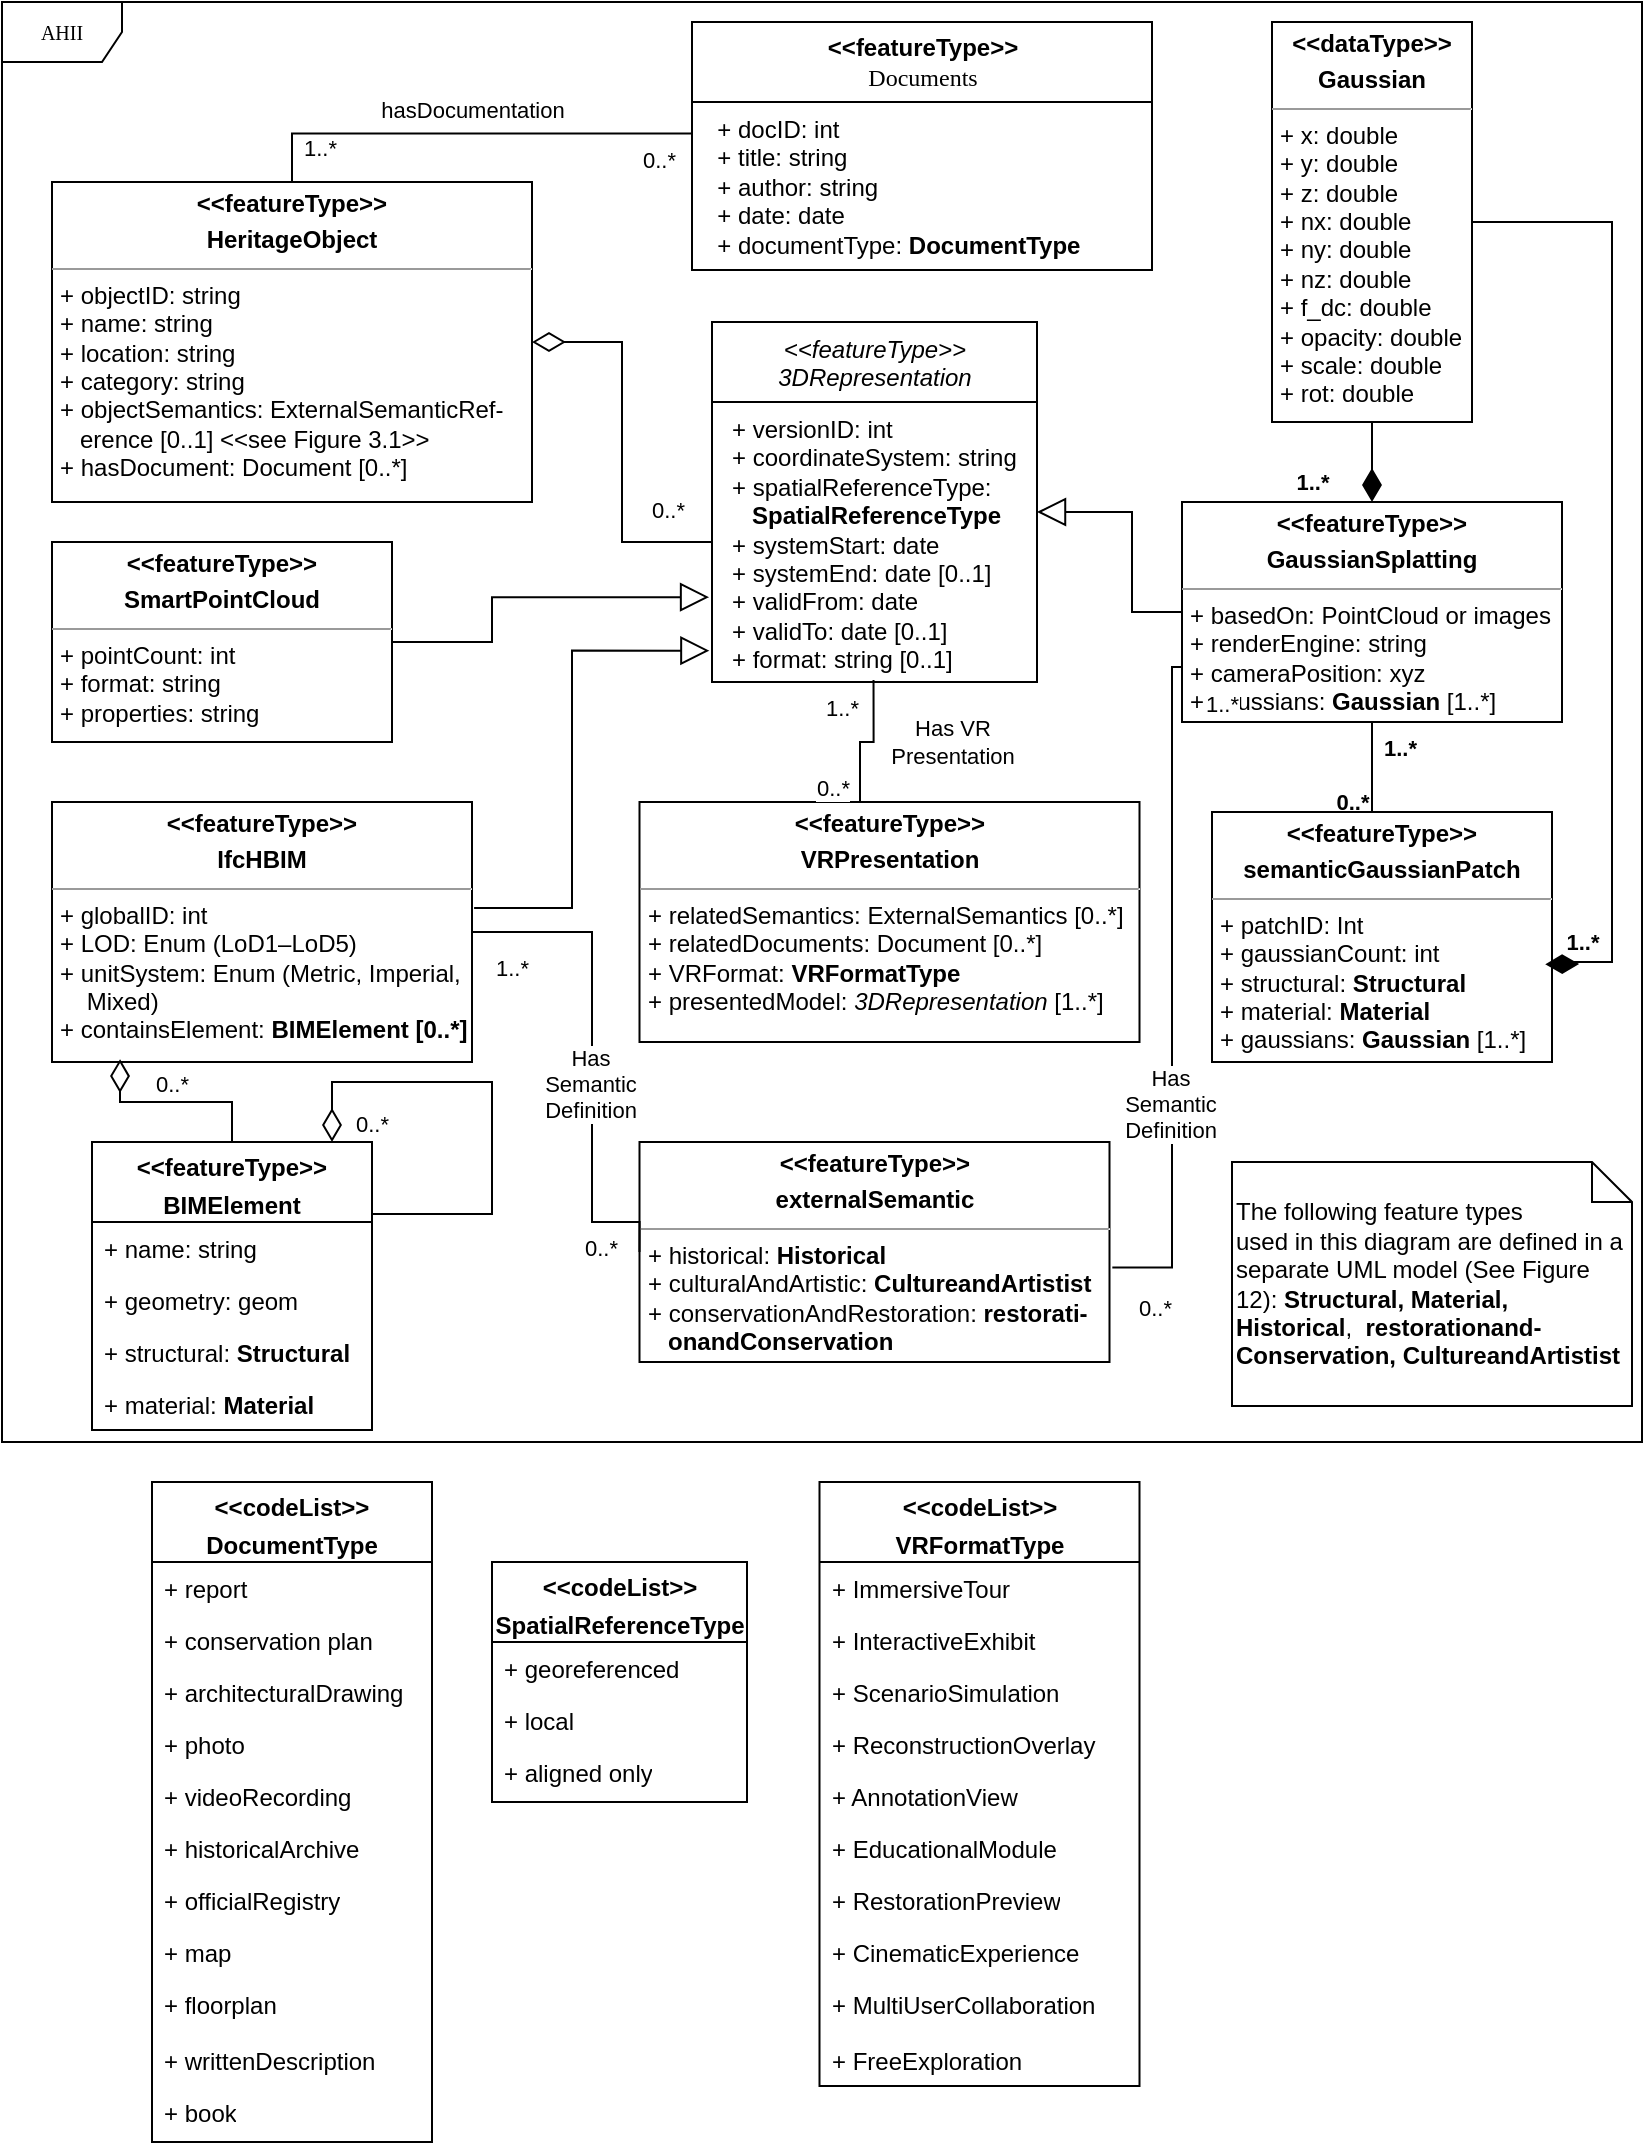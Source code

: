 <mxfile version="27.1.6">
  <diagram name="Page-1" id="c4acf3e9-155e-7222-9cf6-157b1a14988f">
    <mxGraphModel dx="1678" dy="924" grid="1" gridSize="10" guides="1" tooltips="1" connect="1" arrows="1" fold="1" page="1" pageScale="1" pageWidth="850" pageHeight="1100" background="none" math="0" shadow="0">
      <root>
        <mxCell id="0" />
        <mxCell id="1" parent="0" />
        <mxCell id="KafwTzb6kWOq-lskQZm9-26" value="&lt;b&gt;0..*&lt;/b&gt;" style="endArrow=none;html=1;endSize=12;startArrow=none;startSize=14;startFill=0;edgeStyle=orthogonalEdgeStyle;rounded=0;exitX=0.5;exitY=1;exitDx=0;exitDy=0;entryX=0.5;entryY=0;entryDx=0;entryDy=0;" edge="1" parent="1" source="8iUgthhELrvNvATAvzKY-4" target="KafwTzb6kWOq-lskQZm9-24">
          <mxGeometry x="0.601" y="-10" relative="1" as="geometry">
            <mxPoint x="620" y="400" as="sourcePoint" />
            <mxPoint x="652" y="455" as="targetPoint" />
            <mxPoint as="offset" />
            <Array as="points">
              <mxPoint x="700" y="425" />
            </Array>
          </mxGeometry>
        </mxCell>
        <mxCell id="KafwTzb6kWOq-lskQZm9-27" value="&lt;b&gt;1..*&lt;/b&gt;" style="edgeLabel;resizable=0;html=1;align=left;verticalAlign=top;" connectable="0" vertex="1" parent="KafwTzb6kWOq-lskQZm9-26">
          <mxGeometry x="-1" relative="1" as="geometry">
            <mxPoint x="4" as="offset" />
          </mxGeometry>
        </mxCell>
        <mxCell id="17acba5748e5396b-1" value="AHII" style="shape=umlFrame;whiteSpace=wrap;html=1;rounded=0;shadow=0;comic=0;labelBackgroundColor=none;strokeWidth=1;fontFamily=Verdana;fontSize=10;align=center;" parent="1" vertex="1">
          <mxGeometry x="15" y="20" width="820" height="720" as="geometry" />
        </mxCell>
        <mxCell id="17acba5748e5396b-44" value="&lt;div&gt;&lt;font style=&quot;font-size: 12px;&quot;&gt;&lt;b style=&quot;font-family: Helvetica;&quot;&gt;&amp;lt;&amp;lt;featureType&amp;gt;&amp;gt;&lt;/b&gt;&lt;/font&gt;&lt;/div&gt;&lt;font style=&quot;font-size: 12px;&quot;&gt;Documents&lt;/font&gt;" style="swimlane;html=1;fontStyle=0;childLayout=stackLayout;horizontal=1;startSize=40;fillColor=none;horizontalStack=0;resizeParent=1;resizeLast=0;collapsible=1;marginBottom=0;swimlaneFillColor=#ffffff;rounded=0;shadow=0;comic=0;labelBackgroundColor=none;strokeWidth=1;fontFamily=Verdana;fontSize=10;align=center;" parent="1" vertex="1">
          <mxGeometry x="360" y="30" width="230" height="124" as="geometry" />
        </mxCell>
        <mxCell id="17acba5748e5396b-45" value="&lt;div&gt;&amp;nbsp; + docID: int&lt;/div&gt;&lt;div&gt;&amp;nbsp; + title: string&lt;/div&gt;&lt;div&gt;&amp;nbsp; + author: string&lt;/div&gt;&lt;div&gt;&amp;nbsp; + date: date&lt;/div&gt;&lt;div&gt;&amp;nbsp; + documentType: &lt;b&gt;DocumentType&lt;/b&gt;&amp;nbsp;&lt;/div&gt;" style="text;html=1;strokeColor=none;fillColor=none;align=left;verticalAlign=top;spacingLeft=4;spacingRight=4;whiteSpace=wrap;overflow=hidden;rotatable=0;points=[[0,0.5],[1,0.5]];portConstraint=eastwest;" parent="17acba5748e5396b-44" vertex="1">
          <mxGeometry y="40" width="230" height="84" as="geometry" />
        </mxCell>
        <mxCell id="TEzwwiUS5SfaXioJ1mf_-1" value="&lt;div&gt;&lt;i style=&quot;&quot;&gt;&lt;span style=&quot;font-weight: 400;&quot;&gt;&amp;lt;&amp;lt;featureType&amp;gt;&amp;gt;&lt;/span&gt;&lt;/i&gt;&lt;/div&gt;&lt;span style=&quot;font-weight: normal;&quot;&gt;&lt;i&gt;3DRepresentation&lt;/i&gt;&lt;/span&gt;" style="swimlane;fontStyle=1;align=center;verticalAlign=top;childLayout=stackLayout;horizontal=1;startSize=40;horizontalStack=0;resizeParent=1;resizeParentMax=0;resizeLast=0;collapsible=1;marginBottom=0;whiteSpace=wrap;html=1;" parent="1" vertex="1">
          <mxGeometry x="370" y="180" width="162.5" height="180" as="geometry" />
        </mxCell>
        <mxCell id="TEzwwiUS5SfaXioJ1mf_-2" value="&lt;p style=&quot;text-wrap-mode: nowrap; margin: 0px 0px 0px 4px;&quot;&gt;+ versionID: int&lt;/p&gt;&lt;p style=&quot;text-wrap-mode: nowrap; margin: 0px 0px 0px 4px;&quot;&gt;+ coordinateSystem: string&lt;/p&gt;&lt;p style=&quot;margin: 0px 0px 0px 4px;&quot;&gt;&lt;span style=&quot;text-wrap-mode: nowrap;&quot;&gt;+ spatialReferenceType:&amp;nbsp;&lt;/span&gt;&lt;/p&gt;&lt;p style=&quot;margin: 0px 0px 0px 4px;&quot;&gt;&lt;span style=&quot;text-wrap-mode: nowrap;&quot;&gt;&amp;nbsp; &amp;nbsp;&lt;b&gt;SpatialReferenceType&lt;/b&gt;&lt;/span&gt;&lt;/p&gt;&lt;p style=&quot;text-wrap-mode: nowrap; margin: 0px 0px 0px 4px;&quot;&gt;+ systemStart: date&lt;/p&gt;&lt;p style=&quot;text-wrap-mode: nowrap; margin: 0px 0px 0px 4px;&quot;&gt;+ systemEnd: date [0..1]&amp;nbsp;&amp;nbsp;&lt;/p&gt;&lt;p style=&quot;text-wrap-mode: nowrap; margin: 0px 0px 0px 4px;&quot;&gt;+ validFrom: date&lt;/p&gt;&lt;p style=&quot;text-wrap-mode: nowrap; margin: 0px 0px 0px 4px;&quot;&gt;+ validTo: date [0..1]&lt;/p&gt;&lt;p style=&quot;margin: 0px 0px 0px 4px;&quot;&gt;&lt;span style=&quot;text-wrap-mode: nowrap;&quot;&gt;+ format: string [0..1]&lt;/span&gt;&lt;/p&gt;" style="text;strokeColor=none;fillColor=none;align=left;verticalAlign=top;spacingLeft=4;spacingRight=4;overflow=hidden;rotatable=0;points=[[0,0.5],[1,0.5]];portConstraint=eastwest;whiteSpace=wrap;html=1;" parent="TEzwwiUS5SfaXioJ1mf_-1" vertex="1">
          <mxGeometry y="40" width="162.5" height="140" as="geometry" />
        </mxCell>
        <mxCell id="TEzwwiUS5SfaXioJ1mf_-9" value="&lt;p style=&quot;margin:0px;margin-top:4px;text-align:center;&quot;&gt;&lt;b&gt;&amp;lt;&amp;lt;featureType&amp;gt;&amp;gt;&lt;/b&gt;&lt;b&gt;&lt;/b&gt;&lt;/p&gt;&lt;p style=&quot;margin:0px;margin-top:4px;text-align:center;&quot;&gt;&lt;b&gt;SmartPointCloud&lt;/b&gt;&lt;/p&gt;&lt;hr size=&quot;1&quot;&gt;&lt;p style=&quot;margin:0px;margin-left:4px;&quot;&gt;+ pointCount: int&lt;/p&gt;&lt;p style=&quot;margin:0px;margin-left:4px;&quot;&gt;+ format: string&lt;/p&gt;&lt;p style=&quot;margin:0px;margin-left:4px;&quot;&gt;+ properties: string&lt;/p&gt;&lt;p style=&quot;margin:0px;margin-left:4px;&quot;&gt;&lt;br&gt;&lt;/p&gt;" style="verticalAlign=top;align=left;overflow=fill;fontSize=12;fontFamily=Helvetica;html=1;rounded=0;shadow=0;comic=0;labelBackgroundColor=none;strokeWidth=1" parent="1" vertex="1">
          <mxGeometry x="40" y="290" width="170" height="100" as="geometry" />
        </mxCell>
        <mxCell id="nKKZoiiLEV9BoTgGwU7D-2" value="0..*" style="endArrow=none;html=1;endSize=12;startArrow=diamondThin;startSize=14;startFill=0;edgeStyle=orthogonalEdgeStyle;align=left;verticalAlign=bottom;rounded=0;entryX=0;entryY=0.5;entryDx=0;entryDy=0;exitX=1;exitY=0.5;exitDx=0;exitDy=0;" parent="1" source="8iUgthhELrvNvATAvzKY-1" target="TEzwwiUS5SfaXioJ1mf_-2" edge="1">
          <mxGeometry x="0.658" y="7" relative="1" as="geometry">
            <mxPoint x="317.5" y="196" as="sourcePoint" />
            <mxPoint x="540" y="330" as="targetPoint" />
            <mxPoint as="offset" />
          </mxGeometry>
        </mxCell>
        <mxCell id="8iUgthhELrvNvATAvzKY-1" value="&lt;p style=&quot;margin:0px;margin-top:4px;text-align:center;&quot;&gt;&lt;b&gt;&amp;lt;&amp;lt;featureType&amp;gt;&amp;gt;&lt;/b&gt;&lt;b&gt;&lt;/b&gt;&lt;/p&gt;&lt;p style=&quot;margin:0px;margin-top:4px;text-align:center;&quot;&gt;&lt;b&gt;HeritageObject&lt;/b&gt;&lt;/p&gt;&lt;hr size=&quot;1&quot;&gt;&lt;p style=&quot;margin:0px;margin-left:4px;&quot;&gt;+ objectID: string&lt;br&gt;+ name: string&lt;/p&gt;&lt;p style=&quot;margin:0px;margin-left:4px;&quot;&gt;+ location: string&lt;/p&gt;&lt;p style=&quot;margin:0px;margin-left:4px;&quot;&gt;+ category: string&lt;/p&gt;&lt;p style=&quot;margin: 0px 0px 0px 4px;&quot;&gt;+ objectSemantics: ExternalSemanticRef-&lt;/p&gt;&lt;p style=&quot;margin: 0px 0px 0px 4px;&quot;&gt;&amp;nbsp; &amp;nbsp;erence [0..1] &amp;lt;&amp;lt;see Figure 3.1&amp;gt;&amp;gt;&lt;/p&gt;&lt;p style=&quot;margin:0px;margin-left:4px;&quot;&gt;+ hasDocument: Document [0..*]&lt;/p&gt;" style="verticalAlign=top;align=left;overflow=fill;fontSize=12;fontFamily=Helvetica;html=1;rounded=0;shadow=0;comic=0;labelBackgroundColor=none;strokeWidth=1" parent="1" vertex="1">
          <mxGeometry x="40" y="110" width="240" height="160" as="geometry" />
        </mxCell>
        <mxCell id="8iUgthhELrvNvATAvzKY-2" value="" style="endArrow=block;endFill=0;endSize=12;html=1;rounded=0;exitX=1;exitY=0.5;exitDx=0;exitDy=0;edgeStyle=orthogonalEdgeStyle;entryX=-0.009;entryY=0.697;entryDx=0;entryDy=0;entryPerimeter=0;" parent="1" source="TEzwwiUS5SfaXioJ1mf_-9" target="TEzwwiUS5SfaXioJ1mf_-2" edge="1">
          <mxGeometry width="160" relative="1" as="geometry">
            <mxPoint x="565" y="535" as="sourcePoint" />
            <mxPoint x="628" y="535" as="targetPoint" />
            <Array as="points">
              <mxPoint x="260" y="340" />
              <mxPoint x="260" y="318" />
            </Array>
          </mxGeometry>
        </mxCell>
        <mxCell id="8iUgthhELrvNvATAvzKY-3" value="&lt;p style=&quot;margin:0px;margin-top:4px;text-align:center;&quot;&gt;&lt;b&gt;&amp;lt;&amp;lt;featureType&amp;gt;&amp;gt;&lt;/b&gt;&lt;/p&gt;&lt;p style=&quot;margin:0px;margin-top:4px;text-align:center;&quot;&gt;&lt;b style=&quot;background-color: transparent; color: light-dark(rgb(0, 0, 0), rgb(255, 255, 255));&quot;&gt;IfcHBIM&lt;/b&gt;&lt;/p&gt;&lt;hr size=&quot;1&quot;&gt;&lt;p style=&quot;margin:0px;margin-left:4px;&quot;&gt;&lt;span style=&quot;background-color: transparent; color: light-dark(rgb(0, 0, 0), rgb(255, 255, 255));&quot;&gt;+ globalID: int&lt;/span&gt;&lt;/p&gt;&lt;p style=&quot;margin:0px;margin-left:4px;&quot;&gt;&lt;span style=&quot;background-color: transparent; color: light-dark(rgb(0, 0, 0), rgb(255, 255, 255));&quot;&gt;+ LOD: Enum (LoD1–LoD5)&lt;/span&gt;&lt;/p&gt;&lt;p style=&quot;margin:0px;margin-left:4px;&quot;&gt;+ unitSystem: Enum (Metric, Imperial,&lt;/p&gt;&lt;p style=&quot;margin:0px;margin-left:4px;&quot;&gt;&amp;nbsp; &amp;nbsp; Mixed)&lt;/p&gt;&lt;p style=&quot;margin:0px;margin-left:4px;&quot;&gt;+ containsElement: &lt;b&gt;BIMElement [0..*]&lt;/b&gt;&lt;/p&gt;" style="verticalAlign=top;align=left;overflow=fill;fontSize=12;fontFamily=Helvetica;html=1;rounded=0;shadow=0;comic=0;labelBackgroundColor=none;strokeWidth=1" parent="1" vertex="1">
          <mxGeometry x="40" y="420" width="210" height="130" as="geometry" />
        </mxCell>
        <mxCell id="8iUgthhELrvNvATAvzKY-4" value="&lt;p style=&quot;margin:0px;margin-top:4px;text-align:center;&quot;&gt;&lt;b&gt;&amp;lt;&amp;lt;featureType&amp;gt;&amp;gt;&lt;/b&gt;&lt;b&gt;&lt;/b&gt;&lt;/p&gt;&lt;p style=&quot;margin:0px;margin-top:4px;text-align:center;&quot;&gt;&lt;b&gt;GaussianSplatting&lt;/b&gt;&lt;/p&gt;&lt;hr size=&quot;1&quot;&gt;&lt;p style=&quot;margin:0px;margin-left:4px;&quot;&gt;+ basedOn: PointCloud or images&lt;/p&gt;&lt;p style=&quot;margin:0px;margin-left:4px;&quot;&gt;+ renderEngine: string&lt;/p&gt;&lt;p style=&quot;margin:0px;margin-left:4px;&quot;&gt;+ cameraPosition: xyz&lt;/p&gt;&lt;p style=&quot;margin:0px;margin-left:4px;&quot;&gt;+ gaussians: &lt;b&gt;Gaussian&lt;/b&gt; [1..*]&amp;nbsp;&lt;/p&gt;&lt;p style=&quot;margin:0px;margin-left:4px;&quot;&gt;&lt;br&gt;&lt;/p&gt;" style="verticalAlign=top;align=left;overflow=fill;fontSize=12;fontFamily=Helvetica;html=1;rounded=0;shadow=0;comic=0;labelBackgroundColor=none;strokeWidth=1" parent="1" vertex="1">
          <mxGeometry x="605" y="270" width="190" height="110" as="geometry" />
        </mxCell>
        <mxCell id="8iUgthhELrvNvATAvzKY-5" value="&lt;p style=&quot;margin:0px;margin-top:4px;text-align:center;&quot;&gt;&lt;b&gt;&amp;lt;&amp;lt;featureType&amp;gt;&amp;gt;&lt;/b&gt;&lt;b&gt;&lt;/b&gt;&lt;/p&gt;&lt;p style=&quot;margin:0px;margin-top:4px;text-align:center;&quot;&gt;&lt;b&gt;externalSemantic&lt;/b&gt;&lt;/p&gt;&lt;hr size=&quot;1&quot;&gt;&lt;p style=&quot;margin:0px;margin-left:4px;&quot;&gt;+ historical: &lt;b&gt;H&lt;span style=&quot;background-color: transparent; color: light-dark(rgb(0, 0, 0), rgb(255, 255, 255));&quot;&gt;istorical&lt;/span&gt;&lt;/b&gt;&lt;/p&gt;&lt;p style=&quot;margin:0px;margin-left:4px;&quot;&gt;+ culturalAndArtistic:&amp;nbsp;&lt;b style=&quot;background-color: transparent; color: light-dark(rgb(0, 0, 0), rgb(255, 255, 255)); text-align: center;&quot;&gt;CultureandArtistist&lt;/b&gt;&lt;/p&gt;&lt;p style=&quot;margin:0px;margin-left:4px;&quot;&gt;+ conservationAndRestoration:&amp;nbsp;&lt;b style=&quot;background-color: transparent; color: light-dark(rgb(0, 0, 0), rgb(255, 255, 255)); text-align: center;&quot;&gt;restorati-&lt;/b&gt;&lt;/p&gt;&lt;p style=&quot;margin:0px;margin-left:4px;&quot;&gt;&lt;b style=&quot;background-color: transparent; color: light-dark(rgb(0, 0, 0), rgb(255, 255, 255)); text-align: center;&quot;&gt;&amp;nbsp; &amp;nbsp;onandConservation&lt;/b&gt;&lt;/p&gt;" style="verticalAlign=top;align=left;overflow=fill;fontSize=12;fontFamily=Helvetica;html=1;rounded=0;shadow=0;comic=0;labelBackgroundColor=none;strokeWidth=1" parent="1" vertex="1">
          <mxGeometry x="333.75" y="590" width="235" height="110" as="geometry" />
        </mxCell>
        <mxCell id="8iUgthhELrvNvATAvzKY-9" value="" style="endArrow=block;endFill=0;endSize=12;html=1;rounded=0;exitX=1.005;exitY=0.408;exitDx=0;exitDy=0;edgeStyle=orthogonalEdgeStyle;exitPerimeter=0;entryX=-0.008;entryY=0.888;entryDx=0;entryDy=0;entryPerimeter=0;" parent="1" source="8iUgthhELrvNvATAvzKY-3" target="TEzwwiUS5SfaXioJ1mf_-2" edge="1">
          <mxGeometry width="160" relative="1" as="geometry">
            <mxPoint x="153" y="460" as="sourcePoint" />
            <mxPoint x="470" y="360" as="targetPoint" />
            <Array as="points">
              <mxPoint x="300" y="473" />
              <mxPoint x="300" y="344" />
            </Array>
          </mxGeometry>
        </mxCell>
        <mxCell id="8iUgthhELrvNvATAvzKY-10" value="" style="endArrow=block;endFill=0;endSize=12;html=1;rounded=0;edgeStyle=orthogonalEdgeStyle;exitX=0;exitY=0.5;exitDx=0;exitDy=0;" parent="1" source="8iUgthhELrvNvATAvzKY-4" target="TEzwwiUS5SfaXioJ1mf_-2" edge="1">
          <mxGeometry width="160" relative="1" as="geometry">
            <mxPoint x="720" y="260" as="sourcePoint" />
            <mxPoint x="490" y="370" as="targetPoint" />
            <Array as="points">
              <mxPoint x="580" y="325" />
              <mxPoint x="580" y="275" />
            </Array>
          </mxGeometry>
        </mxCell>
        <mxCell id="HyQDX42nXj2iVGty7oqq-1" value="&lt;p style=&quot;text-wrap-mode: nowrap; margin: 4px 0px 0px;&quot;&gt;&lt;b&gt;&amp;lt;&amp;lt;codeList&amp;gt;&amp;gt;&lt;/b&gt;&lt;/p&gt;&lt;p style=&quot;text-wrap-mode: nowrap; margin: 4px 0px 0px;&quot;&gt;&lt;b&gt;DocumentType&lt;/b&gt;&lt;/p&gt;" style="swimlane;fontStyle=0;childLayout=stackLayout;horizontal=1;startSize=40;fillColor=none;horizontalStack=0;resizeParent=1;resizeParentMax=0;resizeLast=0;collapsible=1;marginBottom=0;whiteSpace=wrap;html=1;" parent="1" vertex="1">
          <mxGeometry x="90" y="760" width="140" height="330" as="geometry">
            <mxRectangle x="45" y="650" width="140" height="50" as="alternateBounds" />
          </mxGeometry>
        </mxCell>
        <mxCell id="HyQDX42nXj2iVGty7oqq-2" value="+ report" style="text;strokeColor=none;fillColor=none;align=left;verticalAlign=top;spacingLeft=4;spacingRight=4;overflow=hidden;rotatable=0;points=[[0,0.5],[1,0.5]];portConstraint=eastwest;whiteSpace=wrap;html=1;" parent="HyQDX42nXj2iVGty7oqq-1" vertex="1">
          <mxGeometry y="40" width="140" height="26" as="geometry" />
        </mxCell>
        <mxCell id="HyQDX42nXj2iVGty7oqq-3" value="+ conservation plan" style="text;strokeColor=none;fillColor=none;align=left;verticalAlign=top;spacingLeft=4;spacingRight=4;overflow=hidden;rotatable=0;points=[[0,0.5],[1,0.5]];portConstraint=eastwest;whiteSpace=wrap;html=1;" parent="HyQDX42nXj2iVGty7oqq-1" vertex="1">
          <mxGeometry y="66" width="140" height="26" as="geometry" />
        </mxCell>
        <mxCell id="HyQDX42nXj2iVGty7oqq-4" value="+ architecturalDrawing" style="text;strokeColor=none;fillColor=none;align=left;verticalAlign=top;spacingLeft=4;spacingRight=4;overflow=hidden;rotatable=0;points=[[0,0.5],[1,0.5]];portConstraint=eastwest;whiteSpace=wrap;html=1;" parent="HyQDX42nXj2iVGty7oqq-1" vertex="1">
          <mxGeometry y="92" width="140" height="26" as="geometry" />
        </mxCell>
        <mxCell id="HyQDX42nXj2iVGty7oqq-8" value="+ photo" style="text;strokeColor=none;fillColor=none;align=left;verticalAlign=top;spacingLeft=4;spacingRight=4;overflow=hidden;rotatable=0;points=[[0,0.5],[1,0.5]];portConstraint=eastwest;whiteSpace=wrap;html=1;" parent="HyQDX42nXj2iVGty7oqq-1" vertex="1">
          <mxGeometry y="118" width="140" height="26" as="geometry" />
        </mxCell>
        <mxCell id="KafwTzb6kWOq-lskQZm9-11" value="+ videoRecording" style="text;strokeColor=none;fillColor=none;align=left;verticalAlign=top;spacingLeft=4;spacingRight=4;overflow=hidden;rotatable=0;points=[[0,0.5],[1,0.5]];portConstraint=eastwest;whiteSpace=wrap;html=1;" vertex="1" parent="HyQDX42nXj2iVGty7oqq-1">
          <mxGeometry y="144" width="140" height="26" as="geometry" />
        </mxCell>
        <mxCell id="HyQDX42nXj2iVGty7oqq-6" value="+ historicalArchive" style="text;strokeColor=none;fillColor=none;align=left;verticalAlign=top;spacingLeft=4;spacingRight=4;overflow=hidden;rotatable=0;points=[[0,0.5],[1,0.5]];portConstraint=eastwest;whiteSpace=wrap;html=1;" parent="HyQDX42nXj2iVGty7oqq-1" vertex="1">
          <mxGeometry y="170" width="140" height="26" as="geometry" />
        </mxCell>
        <mxCell id="HyQDX42nXj2iVGty7oqq-7" value="+ officialRegistry" style="text;strokeColor=none;fillColor=none;align=left;verticalAlign=top;spacingLeft=4;spacingRight=4;overflow=hidden;rotatable=0;points=[[0,0.5],[1,0.5]];portConstraint=eastwest;whiteSpace=wrap;html=1;" parent="HyQDX42nXj2iVGty7oqq-1" vertex="1">
          <mxGeometry y="196" width="140" height="26" as="geometry" />
        </mxCell>
        <mxCell id="KafwTzb6kWOq-lskQZm9-10" value="+ map" style="text;strokeColor=none;fillColor=none;align=left;verticalAlign=top;spacingLeft=4;spacingRight=4;overflow=hidden;rotatable=0;points=[[0,0.5],[1,0.5]];portConstraint=eastwest;whiteSpace=wrap;html=1;" vertex="1" parent="HyQDX42nXj2iVGty7oqq-1">
          <mxGeometry y="222" width="140" height="26" as="geometry" />
        </mxCell>
        <mxCell id="HyQDX42nXj2iVGty7oqq-5" value="+ floorplan" style="text;strokeColor=none;fillColor=none;align=left;verticalAlign=top;spacingLeft=4;spacingRight=4;overflow=hidden;rotatable=0;points=[[0,0.5],[1,0.5]];portConstraint=eastwest;whiteSpace=wrap;html=1;" parent="HyQDX42nXj2iVGty7oqq-1" vertex="1">
          <mxGeometry y="248" width="140" height="28" as="geometry" />
        </mxCell>
        <mxCell id="KafwTzb6kWOq-lskQZm9-9" value="+ writtenDescription" style="text;strokeColor=none;fillColor=none;align=left;verticalAlign=top;spacingLeft=4;spacingRight=4;overflow=hidden;rotatable=0;points=[[0,0.5],[1,0.5]];portConstraint=eastwest;whiteSpace=wrap;html=1;" vertex="1" parent="HyQDX42nXj2iVGty7oqq-1">
          <mxGeometry y="276" width="140" height="26" as="geometry" />
        </mxCell>
        <mxCell id="KafwTzb6kWOq-lskQZm9-12" value="+ book" style="text;strokeColor=none;fillColor=none;align=left;verticalAlign=top;spacingLeft=4;spacingRight=4;overflow=hidden;rotatable=0;points=[[0,0.5],[1,0.5]];portConstraint=eastwest;whiteSpace=wrap;html=1;" vertex="1" parent="HyQDX42nXj2iVGty7oqq-1">
          <mxGeometry y="302" width="140" height="28" as="geometry" />
        </mxCell>
        <mxCell id="HyQDX42nXj2iVGty7oqq-10" value="hasDocumentation" style="endArrow=none;html=1;endSize=12;startArrow=none;startSize=14;startFill=0;edgeStyle=orthogonalEdgeStyle;rounded=0;exitX=0.5;exitY=0;exitDx=0;exitDy=0;entryX=0.001;entryY=0.188;entryDx=0;entryDy=0;entryPerimeter=0;" parent="1" source="8iUgthhELrvNvATAvzKY-1" target="17acba5748e5396b-45" edge="1">
          <mxGeometry x="0.017" y="12" relative="1" as="geometry">
            <mxPoint x="310" y="320" as="sourcePoint" />
            <mxPoint x="470" y="320" as="targetPoint" />
            <mxPoint as="offset" />
          </mxGeometry>
        </mxCell>
        <mxCell id="HyQDX42nXj2iVGty7oqq-11" value="1..*" style="edgeLabel;resizable=0;html=1;align=left;verticalAlign=top;" parent="HyQDX42nXj2iVGty7oqq-10" connectable="0" vertex="1">
          <mxGeometry x="-1" relative="1" as="geometry">
            <mxPoint x="4" y="-30" as="offset" />
          </mxGeometry>
        </mxCell>
        <mxCell id="HyQDX42nXj2iVGty7oqq-12" value="0..*" style="edgeLabel;resizable=0;html=1;align=right;verticalAlign=top;" parent="HyQDX42nXj2iVGty7oqq-10" connectable="0" vertex="1">
          <mxGeometry x="1" relative="1" as="geometry">
            <mxPoint x="-8" as="offset" />
          </mxGeometry>
        </mxCell>
        <mxCell id="HyQDX42nXj2iVGty7oqq-13" value="&lt;p style=&quot;text-wrap-mode: nowrap; margin: 4px 0px 0px;&quot;&gt;&lt;b&gt;&amp;lt;&amp;lt;codeList&amp;gt;&amp;gt;&lt;/b&gt;&lt;/p&gt;&lt;p style=&quot;text-wrap-mode: nowrap; margin: 4px 0px 0px;&quot;&gt;&lt;b&gt;SpatialReferenceType&lt;/b&gt;&lt;/p&gt;" style="swimlane;fontStyle=0;childLayout=stackLayout;horizontal=1;startSize=40;fillColor=none;horizontalStack=0;resizeParent=1;resizeParentMax=0;resizeLast=0;collapsible=1;marginBottom=0;whiteSpace=wrap;html=1;" parent="1" vertex="1">
          <mxGeometry x="260" y="800" width="127.5" height="120" as="geometry">
            <mxRectangle x="45" y="650" width="140" height="50" as="alternateBounds" />
          </mxGeometry>
        </mxCell>
        <mxCell id="HyQDX42nXj2iVGty7oqq-14" value="+ georeferenced" style="text;strokeColor=none;fillColor=none;align=left;verticalAlign=top;spacingLeft=4;spacingRight=4;overflow=hidden;rotatable=0;points=[[0,0.5],[1,0.5]];portConstraint=eastwest;whiteSpace=wrap;html=1;" parent="HyQDX42nXj2iVGty7oqq-13" vertex="1">
          <mxGeometry y="40" width="127.5" height="26" as="geometry" />
        </mxCell>
        <mxCell id="HyQDX42nXj2iVGty7oqq-15" value="+ local" style="text;strokeColor=none;fillColor=none;align=left;verticalAlign=top;spacingLeft=4;spacingRight=4;overflow=hidden;rotatable=0;points=[[0,0.5],[1,0.5]];portConstraint=eastwest;whiteSpace=wrap;html=1;" parent="HyQDX42nXj2iVGty7oqq-13" vertex="1">
          <mxGeometry y="66" width="127.5" height="26" as="geometry" />
        </mxCell>
        <mxCell id="HyQDX42nXj2iVGty7oqq-16" value="+ aligned only" style="text;strokeColor=none;fillColor=none;align=left;verticalAlign=top;spacingLeft=4;spacingRight=4;overflow=hidden;rotatable=0;points=[[0,0.5],[1,0.5]];portConstraint=eastwest;whiteSpace=wrap;html=1;" parent="HyQDX42nXj2iVGty7oqq-13" vertex="1">
          <mxGeometry y="92" width="127.5" height="28" as="geometry" />
        </mxCell>
        <mxCell id="HyQDX42nXj2iVGty7oqq-19" style="edgeStyle=orthogonalEdgeStyle;rounded=0;orthogonalLoop=1;jettySize=auto;html=1;exitX=1;exitY=1;exitDx=0;exitDy=0;entryX=0.999;entryY=0.993;entryDx=0;entryDy=0;entryPerimeter=0;" parent="HyQDX42nXj2iVGty7oqq-13" source="HyQDX42nXj2iVGty7oqq-13" target="HyQDX42nXj2iVGty7oqq-16" edge="1">
          <mxGeometry relative="1" as="geometry" />
        </mxCell>
        <mxCell id="HyQDX42nXj2iVGty7oqq-23" value="" style="endArrow=none;html=1;endSize=12;startArrow=none;startSize=14;startFill=0;edgeStyle=orthogonalEdgeStyle;rounded=0;entryX=0;entryY=0.5;entryDx=0;entryDy=0;exitX=1;exitY=0.5;exitDx=0;exitDy=0;" parent="1" source="8iUgthhELrvNvATAvzKY-3" target="8iUgthhELrvNvATAvzKY-5" edge="1">
          <mxGeometry relative="1" as="geometry">
            <mxPoint x="355" y="540" as="sourcePoint" />
            <mxPoint x="828" y="670" as="targetPoint" />
            <Array as="points">
              <mxPoint x="310" y="485" />
              <mxPoint x="310" y="630" />
            </Array>
          </mxGeometry>
        </mxCell>
        <mxCell id="HyQDX42nXj2iVGty7oqq-24" value="1..*" style="edgeLabel;resizable=0;html=1;align=left;verticalAlign=top;" parent="HyQDX42nXj2iVGty7oqq-23" connectable="0" vertex="1">
          <mxGeometry x="-1" relative="1" as="geometry">
            <mxPoint x="10" y="5" as="offset" />
          </mxGeometry>
        </mxCell>
        <mxCell id="HyQDX42nXj2iVGty7oqq-25" value="0..*" style="edgeLabel;resizable=0;html=1;align=right;verticalAlign=top;" parent="HyQDX42nXj2iVGty7oqq-23" connectable="0" vertex="1">
          <mxGeometry x="1" relative="1" as="geometry">
            <mxPoint x="-10" y="-15" as="offset" />
          </mxGeometry>
        </mxCell>
        <mxCell id="KafwTzb6kWOq-lskQZm9-41" value="&lt;div&gt;Has&lt;/div&gt;Semantic&lt;div&gt;Definition&lt;/div&gt;" style="edgeLabel;html=1;align=center;verticalAlign=middle;resizable=0;points=[];" vertex="1" connectable="0" parent="HyQDX42nXj2iVGty7oqq-23">
          <mxGeometry x="0.196" y="-1" relative="1" as="geometry">
            <mxPoint y="-10" as="offset" />
          </mxGeometry>
        </mxCell>
        <mxCell id="KafwTzb6kWOq-lskQZm9-13" value="&lt;p style=&quot;text-wrap-mode: nowrap; margin: 4px 0px 0px;&quot;&gt;&lt;b&gt;&amp;lt;&amp;lt;featureType&amp;gt;&amp;gt;&lt;/b&gt;&lt;b&gt;&lt;/b&gt;&lt;/p&gt;&lt;p style=&quot;text-wrap-mode: nowrap; margin: 4px 0px 0px;&quot;&gt;&lt;b&gt;BIMElement&lt;/b&gt;&lt;/p&gt;" style="swimlane;fontStyle=0;childLayout=stackLayout;horizontal=1;startSize=40;fillColor=none;horizontalStack=0;resizeParent=1;resizeParentMax=0;resizeLast=0;collapsible=1;marginBottom=0;whiteSpace=wrap;html=1;" vertex="1" parent="1">
          <mxGeometry x="60" y="590" width="140" height="144" as="geometry" />
        </mxCell>
        <mxCell id="KafwTzb6kWOq-lskQZm9-21" value="+ name&lt;span style=&quot;text-wrap-mode: nowrap;&quot;&gt;: string&lt;/span&gt;" style="text;strokeColor=none;fillColor=none;align=left;verticalAlign=top;spacingLeft=4;spacingRight=4;overflow=hidden;rotatable=0;points=[[0,0.5],[1,0.5]];portConstraint=eastwest;whiteSpace=wrap;html=1;" vertex="1" parent="KafwTzb6kWOq-lskQZm9-13">
          <mxGeometry y="40" width="140" height="26" as="geometry" />
        </mxCell>
        <mxCell id="KafwTzb6kWOq-lskQZm9-14" value="+&amp;nbsp;&lt;span style=&quot;text-wrap-mode: nowrap;&quot;&gt;geometry: geom&lt;/span&gt;" style="text;strokeColor=none;fillColor=none;align=left;verticalAlign=top;spacingLeft=4;spacingRight=4;overflow=hidden;rotatable=0;points=[[0,0.5],[1,0.5]];portConstraint=eastwest;whiteSpace=wrap;html=1;" vertex="1" parent="KafwTzb6kWOq-lskQZm9-13">
          <mxGeometry y="66" width="140" height="26" as="geometry" />
        </mxCell>
        <mxCell id="KafwTzb6kWOq-lskQZm9-15" value="+ structural: &lt;b&gt;Structural&lt;/b&gt;" style="text;strokeColor=none;fillColor=none;align=left;verticalAlign=top;spacingLeft=4;spacingRight=4;overflow=hidden;rotatable=0;points=[[0,0.5],[1,0.5]];portConstraint=eastwest;whiteSpace=wrap;html=1;" vertex="1" parent="KafwTzb6kWOq-lskQZm9-13">
          <mxGeometry y="92" width="140" height="26" as="geometry" />
        </mxCell>
        <mxCell id="KafwTzb6kWOq-lskQZm9-16" value="+ material: &lt;b&gt;Material&lt;/b&gt;" style="text;strokeColor=none;fillColor=none;align=left;verticalAlign=top;spacingLeft=4;spacingRight=4;overflow=hidden;rotatable=0;points=[[0,0.5],[1,0.5]];portConstraint=eastwest;whiteSpace=wrap;html=1;" vertex="1" parent="KafwTzb6kWOq-lskQZm9-13">
          <mxGeometry y="118" width="140" height="26" as="geometry" />
        </mxCell>
        <mxCell id="KafwTzb6kWOq-lskQZm9-17" value="0..*" style="endArrow=none;html=1;endSize=12;startArrow=diamondThin;startSize=14;startFill=0;edgeStyle=orthogonalEdgeStyle;align=left;verticalAlign=bottom;rounded=0;entryX=1;entryY=0.25;entryDx=0;entryDy=0;" edge="1" parent="1" target="KafwTzb6kWOq-lskQZm9-13">
          <mxGeometry x="-1" y="-10" relative="1" as="geometry">
            <mxPoint x="180" y="590" as="sourcePoint" />
            <mxPoint x="200" y="555" as="targetPoint" />
            <Array as="points">
              <mxPoint x="180" y="590" />
              <mxPoint x="180" y="560" />
              <mxPoint x="260" y="560" />
              <mxPoint x="260" y="626" />
            </Array>
            <mxPoint as="offset" />
          </mxGeometry>
        </mxCell>
        <mxCell id="KafwTzb6kWOq-lskQZm9-19" value="0..*" style="endArrow=none;html=1;endSize=12;startArrow=diamondThin;startSize=14;startFill=0;edgeStyle=orthogonalEdgeStyle;align=left;verticalAlign=bottom;rounded=0;entryX=0.5;entryY=0;entryDx=0;entryDy=0;exitX=0.162;exitY=0.989;exitDx=0;exitDy=0;exitPerimeter=0;" edge="1" parent="1" source="8iUgthhELrvNvATAvzKY-3" target="KafwTzb6kWOq-lskQZm9-13">
          <mxGeometry x="-0.232" relative="1" as="geometry">
            <mxPoint x="212" y="445" as="sourcePoint" />
            <mxPoint x="140" y="520" as="targetPoint" />
            <mxPoint as="offset" />
          </mxGeometry>
        </mxCell>
        <mxCell id="KafwTzb6kWOq-lskQZm9-20" value="&lt;p style=&quot;margin:0px;margin-top:4px;text-align:center;&quot;&gt;&lt;b&gt;&amp;lt;&amp;lt;featureType&amp;gt;&amp;gt;&lt;/b&gt;&lt;b&gt;&lt;/b&gt;&lt;/p&gt;&lt;p style=&quot;margin:0px;margin-top:4px;text-align:center;&quot;&gt;&lt;b&gt;VRPresentation&lt;/b&gt;&lt;/p&gt;&lt;hr size=&quot;1&quot;&gt;&lt;p style=&quot;margin:0px;margin-left:4px;&quot;&gt;+ relatedSemantics: ExternalSemantics [0..*]&lt;/p&gt;&lt;p style=&quot;margin:0px;margin-left:4px;&quot;&gt;+ relatedDocuments: Document [0..*]&lt;/p&gt;&lt;p style=&quot;margin:0px;margin-left:4px;&quot;&gt;+ VRFormat: &lt;b&gt;VRFormatType&lt;/b&gt;&lt;/p&gt;&lt;p style=&quot;margin:0px;margin-left:4px;&quot;&gt;+ presentedModel:&amp;nbsp;&lt;i style=&quot;text-align: center; text-wrap-mode: wrap;&quot;&gt;3DRepresentation&lt;/i&gt;&amp;nbsp;[1..*]&lt;/p&gt;" style="verticalAlign=top;align=left;overflow=fill;fontSize=12;fontFamily=Helvetica;html=1;rounded=0;shadow=0;comic=0;labelBackgroundColor=none;strokeWidth=1" vertex="1" parent="1">
          <mxGeometry x="333.75" y="420" width="250" height="120" as="geometry" />
        </mxCell>
        <mxCell id="KafwTzb6kWOq-lskQZm9-22" value="&lt;p style=&quot;margin:0px;margin-top:4px;text-align:center;&quot;&gt;&lt;b&gt;&amp;lt;&amp;lt;dataType&amp;gt;&amp;gt;&lt;/b&gt;&lt;/p&gt;&lt;p style=&quot;margin:0px;margin-top:4px;text-align:center;&quot;&gt;&lt;b&gt;Gaussian&lt;/b&gt;&lt;/p&gt;&lt;hr size=&quot;1&quot;&gt;&lt;p style=&quot;margin:0px;margin-left:4px;&quot;&gt;+ x:&amp;nbsp;&lt;span style=&quot;background-color: transparent; color: light-dark(rgb(0, 0, 0), rgb(255, 255, 255));&quot;&gt;double&lt;/span&gt;&lt;/p&gt;&lt;p style=&quot;margin:0px;margin-left:4px;&quot;&gt;+ y:&amp;nbsp;&lt;span style=&quot;background-color: transparent; color: light-dark(rgb(0, 0, 0), rgb(255, 255, 255));&quot;&gt;double&lt;/span&gt;&lt;/p&gt;&lt;p style=&quot;margin:0px;margin-left:4px;&quot;&gt;+ z: double&lt;br&gt;&lt;/p&gt;&lt;p style=&quot;margin:0px;margin-left:4px;&quot;&gt;+ nx: double&lt;/p&gt;&lt;p style=&quot;margin:0px;margin-left:4px;&quot;&gt;+ ny: double&lt;/p&gt;&lt;p style=&quot;margin:0px;margin-left:4px;&quot;&gt;+ nz: double&lt;/p&gt;&lt;p style=&quot;margin:0px;margin-left:4px;&quot;&gt;+ f_dc:&amp;nbsp;&lt;span style=&quot;background-color: transparent; color: light-dark(rgb(0, 0, 0), rgb(255, 255, 255));&quot;&gt;double&lt;/span&gt;&lt;/p&gt;&lt;p style=&quot;margin:0px;margin-left:4px;&quot;&gt;+ opacity:&amp;nbsp;&lt;span style=&quot;background-color: transparent; color: light-dark(rgb(0, 0, 0), rgb(255, 255, 255));&quot;&gt;double&lt;/span&gt;&lt;/p&gt;&lt;p style=&quot;margin:0px;margin-left:4px;&quot;&gt;+ scale:&amp;nbsp;&lt;span style=&quot;background-color: transparent; color: light-dark(rgb(0, 0, 0), rgb(255, 255, 255));&quot;&gt;double&lt;/span&gt;&lt;/p&gt;&lt;p style=&quot;margin:0px;margin-left:4px;&quot;&gt;+ rot:&amp;nbsp;&lt;span style=&quot;background-color: transparent; color: light-dark(rgb(0, 0, 0), rgb(255, 255, 255));&quot;&gt;double&lt;/span&gt;&lt;/p&gt;" style="verticalAlign=top;align=left;overflow=fill;fontSize=12;fontFamily=Helvetica;html=1;rounded=0;shadow=0;comic=0;labelBackgroundColor=none;strokeWidth=1" vertex="1" parent="1">
          <mxGeometry x="650" y="30" width="100" height="200" as="geometry" />
        </mxCell>
        <mxCell id="KafwTzb6kWOq-lskQZm9-23" value="&lt;b&gt;1..*&lt;/b&gt;" style="endArrow=none;html=1;endSize=12;startArrow=diamondThin;startSize=14;startFill=1;edgeStyle=orthogonalEdgeStyle;rounded=0;exitX=0.5;exitY=0;exitDx=0;exitDy=0;entryX=0.5;entryY=1;entryDx=0;entryDy=0;endFill=0;" edge="1" parent="1" source="8iUgthhELrvNvATAvzKY-4" target="KafwTzb6kWOq-lskQZm9-22">
          <mxGeometry x="-0.5" y="30" relative="1" as="geometry">
            <mxPoint x="712" y="190" as="sourcePoint" />
            <mxPoint x="630" y="196" as="targetPoint" />
            <mxPoint as="offset" />
          </mxGeometry>
        </mxCell>
        <mxCell id="KafwTzb6kWOq-lskQZm9-24" value="&lt;p style=&quot;margin:0px;margin-top:4px;text-align:center;&quot;&gt;&lt;b&gt;&amp;lt;&amp;lt;featureType&amp;gt;&amp;gt;&lt;/b&gt;&lt;b&gt;&lt;/b&gt;&lt;/p&gt;&lt;p style=&quot;margin:0px;margin-top:4px;text-align:center;&quot;&gt;&lt;b&gt;semanticGaussianPatch&lt;/b&gt;&lt;/p&gt;&lt;hr size=&quot;1&quot;&gt;&lt;p style=&quot;margin:0px;margin-left:4px;&quot;&gt;+ patchID: Int&lt;/p&gt;&lt;p style=&quot;margin:0px;margin-left:4px;&quot;&gt;+ gaussianCount: int&lt;br&gt;&lt;/p&gt;&lt;p style=&quot;margin:0px;margin-left:4px;&quot;&gt;&lt;span style=&quot;text-wrap-mode: wrap;&quot;&gt;+ structural:&amp;nbsp;&lt;/span&gt;&lt;b style=&quot;background-color: transparent; color: light-dark(rgb(0, 0, 0), rgb(255, 255, 255)); text-wrap-mode: wrap;&quot;&gt;Structural&lt;/b&gt;&lt;/p&gt;&lt;p style=&quot;margin:0px;margin-left:4px;&quot;&gt;&lt;span style=&quot;text-wrap-mode: wrap;&quot;&gt;+ material:&amp;nbsp;&lt;/span&gt;&lt;span style=&quot;text-wrap-mode: wrap;&quot;&gt;&lt;/span&gt;&lt;b style=&quot;background-color: transparent; color: light-dark(rgb(0, 0, 0), rgb(255, 255, 255)); text-wrap-mode: wrap;&quot;&gt;Material&lt;/b&gt;&lt;/p&gt;&lt;p style=&quot;margin:0px;margin-left:4px;&quot;&gt;+ gaussians:&amp;nbsp;&lt;b&gt;Gaussian&lt;/b&gt;&amp;nbsp;[1..*]&amp;nbsp;&lt;/p&gt;" style="verticalAlign=top;align=left;overflow=fill;fontSize=12;fontFamily=Helvetica;html=1;rounded=0;shadow=0;comic=0;labelBackgroundColor=none;strokeWidth=1" vertex="1" parent="1">
          <mxGeometry x="620" y="425" width="170" height="125" as="geometry" />
        </mxCell>
        <mxCell id="KafwTzb6kWOq-lskQZm9-25" value="&lt;b&gt;1..*&lt;/b&gt;" style="endArrow=none;html=1;endSize=12;startArrow=diamondThin;startSize=14;startFill=1;edgeStyle=orthogonalEdgeStyle;rounded=0;entryX=1;entryY=0.5;entryDx=0;entryDy=0;endFill=0;exitX=0.98;exitY=0.609;exitDx=0;exitDy=0;exitPerimeter=0;" edge="1" parent="1" source="KafwTzb6kWOq-lskQZm9-24" target="KafwTzb6kWOq-lskQZm9-22">
          <mxGeometry x="-0.917" y="10" relative="1" as="geometry">
            <mxPoint x="700" y="530" as="sourcePoint" />
            <mxPoint x="665" y="220" as="targetPoint" />
            <mxPoint as="offset" />
            <Array as="points">
              <mxPoint x="790" y="501" />
              <mxPoint x="790" y="500" />
              <mxPoint x="820" y="500" />
              <mxPoint x="820" y="130" />
            </Array>
          </mxGeometry>
        </mxCell>
        <mxCell id="KafwTzb6kWOq-lskQZm9-28" value="&lt;p style=&quot;text-wrap-mode: nowrap; margin: 4px 0px 0px;&quot;&gt;&lt;b&gt;&amp;lt;&amp;lt;codeList&amp;gt;&amp;gt;&lt;/b&gt;&lt;/p&gt;&lt;p style=&quot;text-wrap-mode: nowrap; margin: 4px 0px 0px;&quot;&gt;&lt;b&gt;VRFormatType&lt;/b&gt;&lt;/p&gt;" style="swimlane;fontStyle=0;childLayout=stackLayout;horizontal=1;startSize=40;fillColor=none;horizontalStack=0;resizeParent=1;resizeParentMax=0;resizeLast=0;collapsible=1;marginBottom=0;whiteSpace=wrap;html=1;" vertex="1" parent="1">
          <mxGeometry x="423.75" y="760" width="160" height="302" as="geometry">
            <mxRectangle x="45" y="650" width="140" height="50" as="alternateBounds" />
          </mxGeometry>
        </mxCell>
        <mxCell id="KafwTzb6kWOq-lskQZm9-29" value="+ ImmersiveTour" style="text;strokeColor=none;fillColor=none;align=left;verticalAlign=top;spacingLeft=4;spacingRight=4;overflow=hidden;rotatable=0;points=[[0,0.5],[1,0.5]];portConstraint=eastwest;whiteSpace=wrap;html=1;" vertex="1" parent="KafwTzb6kWOq-lskQZm9-28">
          <mxGeometry y="40" width="160" height="26" as="geometry" />
        </mxCell>
        <mxCell id="KafwTzb6kWOq-lskQZm9-30" value="+ InteractiveExhibit" style="text;strokeColor=none;fillColor=none;align=left;verticalAlign=top;spacingLeft=4;spacingRight=4;overflow=hidden;rotatable=0;points=[[0,0.5],[1,0.5]];portConstraint=eastwest;whiteSpace=wrap;html=1;" vertex="1" parent="KafwTzb6kWOq-lskQZm9-28">
          <mxGeometry y="66" width="160" height="26" as="geometry" />
        </mxCell>
        <mxCell id="KafwTzb6kWOq-lskQZm9-31" value="+ ScenarioSimulation" style="text;strokeColor=none;fillColor=none;align=left;verticalAlign=top;spacingLeft=4;spacingRight=4;overflow=hidden;rotatable=0;points=[[0,0.5],[1,0.5]];portConstraint=eastwest;whiteSpace=wrap;html=1;" vertex="1" parent="KafwTzb6kWOq-lskQZm9-28">
          <mxGeometry y="92" width="160" height="26" as="geometry" />
        </mxCell>
        <mxCell id="KafwTzb6kWOq-lskQZm9-32" value="+ ReconstructionOverlay" style="text;strokeColor=none;fillColor=none;align=left;verticalAlign=top;spacingLeft=4;spacingRight=4;overflow=hidden;rotatable=0;points=[[0,0.5],[1,0.5]];portConstraint=eastwest;whiteSpace=wrap;html=1;" vertex="1" parent="KafwTzb6kWOq-lskQZm9-28">
          <mxGeometry y="118" width="160" height="26" as="geometry" />
        </mxCell>
        <mxCell id="KafwTzb6kWOq-lskQZm9-33" value="+ AnnotationView" style="text;strokeColor=none;fillColor=none;align=left;verticalAlign=top;spacingLeft=4;spacingRight=4;overflow=hidden;rotatable=0;points=[[0,0.5],[1,0.5]];portConstraint=eastwest;whiteSpace=wrap;html=1;" vertex="1" parent="KafwTzb6kWOq-lskQZm9-28">
          <mxGeometry y="144" width="160" height="26" as="geometry" />
        </mxCell>
        <mxCell id="KafwTzb6kWOq-lskQZm9-34" value="+ EducationalModule" style="text;strokeColor=none;fillColor=none;align=left;verticalAlign=top;spacingLeft=4;spacingRight=4;overflow=hidden;rotatable=0;points=[[0,0.5],[1,0.5]];portConstraint=eastwest;whiteSpace=wrap;html=1;" vertex="1" parent="KafwTzb6kWOq-lskQZm9-28">
          <mxGeometry y="170" width="160" height="26" as="geometry" />
        </mxCell>
        <mxCell id="KafwTzb6kWOq-lskQZm9-35" value="+ RestorationPreview" style="text;strokeColor=none;fillColor=none;align=left;verticalAlign=top;spacingLeft=4;spacingRight=4;overflow=hidden;rotatable=0;points=[[0,0.5],[1,0.5]];portConstraint=eastwest;whiteSpace=wrap;html=1;" vertex="1" parent="KafwTzb6kWOq-lskQZm9-28">
          <mxGeometry y="196" width="160" height="26" as="geometry" />
        </mxCell>
        <mxCell id="KafwTzb6kWOq-lskQZm9-36" value="+ CinematicExperience" style="text;strokeColor=none;fillColor=none;align=left;verticalAlign=top;spacingLeft=4;spacingRight=4;overflow=hidden;rotatable=0;points=[[0,0.5],[1,0.5]];portConstraint=eastwest;whiteSpace=wrap;html=1;" vertex="1" parent="KafwTzb6kWOq-lskQZm9-28">
          <mxGeometry y="222" width="160" height="26" as="geometry" />
        </mxCell>
        <mxCell id="KafwTzb6kWOq-lskQZm9-37" value="+ MultiUserCollaboration" style="text;strokeColor=none;fillColor=none;align=left;verticalAlign=top;spacingLeft=4;spacingRight=4;overflow=hidden;rotatable=0;points=[[0,0.5],[1,0.5]];portConstraint=eastwest;whiteSpace=wrap;html=1;" vertex="1" parent="KafwTzb6kWOq-lskQZm9-28">
          <mxGeometry y="248" width="160" height="28" as="geometry" />
        </mxCell>
        <mxCell id="KafwTzb6kWOq-lskQZm9-38" value="+ FreeExploration" style="text;strokeColor=none;fillColor=none;align=left;verticalAlign=top;spacingLeft=4;spacingRight=4;overflow=hidden;rotatable=0;points=[[0,0.5],[1,0.5]];portConstraint=eastwest;whiteSpace=wrap;html=1;" vertex="1" parent="KafwTzb6kWOq-lskQZm9-28">
          <mxGeometry y="276" width="160" height="26" as="geometry" />
        </mxCell>
        <mxCell id="KafwTzb6kWOq-lskQZm9-40" value="The following feature types&amp;nbsp;&lt;div&gt;used in this diagram are defined in a separate UML model (&lt;span style=&quot;background-color: transparent; color: light-dark(rgb(0, 0, 0), rgb(255, 255, 255));&quot;&gt;See Figure 12&lt;/span&gt;&lt;span style=&quot;background-color: transparent; color: light-dark(rgb(0, 0, 0), rgb(255, 255, 255));&quot;&gt;):&amp;nbsp;&lt;/span&gt;&lt;b style=&quot;background-color: transparent; color: light-dark(rgb(0, 0, 0), rgb(255, 255, 255));&quot;&gt;Structural,&amp;nbsp;&lt;/b&gt;&lt;b style=&quot;background-color: transparent; color: light-dark(rgb(0, 0, 0), rgb(255, 255, 255));&quot;&gt;Material,&amp;nbsp;&lt;/b&gt;&lt;/div&gt;&lt;div&gt;&lt;b style=&quot;background-color: transparent; color: light-dark(rgb(0, 0, 0), rgb(255, 255, 255)); text-wrap-mode: nowrap;&quot;&gt;H&lt;span style=&quot;background-color: transparent; color: light-dark(rgb(0, 0, 0), rgb(255, 255, 255));&quot;&gt;istorical&lt;/span&gt;&lt;/b&gt;&lt;span style=&quot;background-color: transparent; color: light-dark(rgb(0, 0, 0), rgb(255, 255, 255));&quot;&gt;,&amp;nbsp;&lt;/span&gt;&lt;span style=&quot;background-color: transparent; color: light-dark(rgb(0, 0, 0), rgb(255, 255, 255)); text-wrap-mode: nowrap;&quot;&gt;&amp;nbsp;&lt;/span&gt;&lt;b style=&quot;background-color: transparent; color: light-dark(rgb(0, 0, 0), rgb(255, 255, 255)); text-wrap-mode: nowrap;&quot;&gt;restorati&lt;/b&gt;&lt;b style=&quot;text-wrap-mode: nowrap; background-color: transparent; color: light-dark(rgb(0, 0, 0), rgb(255, 255, 255));&quot;&gt;onand-&lt;/b&gt;&lt;/div&gt;&lt;div&gt;&lt;b style=&quot;text-wrap-mode: nowrap; background-color: transparent; color: light-dark(rgb(0, 0, 0), rgb(255, 255, 255));&quot;&gt;Conservation,&amp;nbsp;&lt;/b&gt;&lt;b style=&quot;text-wrap-mode: nowrap; background-color: transparent; color: light-dark(rgb(0, 0, 0), rgb(255, 255, 255));&quot;&gt;CultureandArtistist&lt;/b&gt;&lt;/div&gt;" style="shape=note;size=20;whiteSpace=wrap;html=1;align=left;" vertex="1" parent="1">
          <mxGeometry x="630" y="600" width="200" height="122" as="geometry" />
        </mxCell>
        <mxCell id="KafwTzb6kWOq-lskQZm9-42" value="" style="endArrow=none;html=1;endSize=12;startArrow=none;startSize=14;startFill=0;edgeStyle=orthogonalEdgeStyle;rounded=0;entryX=1.006;entryY=0.571;entryDx=0;entryDy=0;exitX=0;exitY=0.75;exitDx=0;exitDy=0;entryPerimeter=0;" edge="1" parent="1" source="8iUgthhELrvNvATAvzKY-4" target="8iUgthhELrvNvATAvzKY-5">
          <mxGeometry relative="1" as="geometry">
            <mxPoint x="610" y="600" as="sourcePoint" />
            <mxPoint x="694" y="760" as="targetPoint" />
            <Array as="points">
              <mxPoint x="600" y="353" />
              <mxPoint x="600" y="653" />
            </Array>
          </mxGeometry>
        </mxCell>
        <mxCell id="KafwTzb6kWOq-lskQZm9-43" value="1..*" style="edgeLabel;resizable=0;html=1;align=left;verticalAlign=top;" connectable="0" vertex="1" parent="KafwTzb6kWOq-lskQZm9-42">
          <mxGeometry x="-1" relative="1" as="geometry">
            <mxPoint x="10" y="5" as="offset" />
          </mxGeometry>
        </mxCell>
        <mxCell id="KafwTzb6kWOq-lskQZm9-44" value="0..*" style="edgeLabel;resizable=0;html=1;align=right;verticalAlign=top;" connectable="0" vertex="1" parent="KafwTzb6kWOq-lskQZm9-42">
          <mxGeometry x="1" relative="1" as="geometry">
            <mxPoint x="30" y="7" as="offset" />
          </mxGeometry>
        </mxCell>
        <mxCell id="KafwTzb6kWOq-lskQZm9-45" value="&lt;div&gt;Has&lt;/div&gt;Semantic&lt;div&gt;Definition&lt;/div&gt;" style="edgeLabel;html=1;align=center;verticalAlign=middle;resizable=0;points=[];" vertex="1" connectable="0" parent="KafwTzb6kWOq-lskQZm9-42">
          <mxGeometry x="0.196" y="-1" relative="1" as="geometry">
            <mxPoint y="23" as="offset" />
          </mxGeometry>
        </mxCell>
        <mxCell id="KafwTzb6kWOq-lskQZm9-46" value="" style="endArrow=none;html=1;endSize=12;startArrow=none;startSize=14;startFill=0;edgeStyle=orthogonalEdgeStyle;rounded=0;entryX=0.5;entryY=0;entryDx=0;entryDy=0;exitX=0.497;exitY=0.993;exitDx=0;exitDy=0;exitPerimeter=0;" edge="1" parent="1" source="TEzwwiUS5SfaXioJ1mf_-2" target="KafwTzb6kWOq-lskQZm9-20">
          <mxGeometry relative="1" as="geometry">
            <mxPoint x="360" y="390" as="sourcePoint" />
            <mxPoint x="444" y="550" as="targetPoint" />
            <Array as="points">
              <mxPoint x="451" y="390" />
              <mxPoint x="444" y="390" />
              <mxPoint x="444" y="420" />
            </Array>
          </mxGeometry>
        </mxCell>
        <mxCell id="KafwTzb6kWOq-lskQZm9-48" value="0..*" style="edgeLabel;resizable=0;html=1;align=right;verticalAlign=top;" connectable="0" vertex="1" parent="KafwTzb6kWOq-lskQZm9-46">
          <mxGeometry x="1" relative="1" as="geometry">
            <mxPoint x="-19" y="-20" as="offset" />
          </mxGeometry>
        </mxCell>
        <mxCell id="KafwTzb6kWOq-lskQZm9-47" value="1..*" style="edgeLabel;resizable=0;html=1;align=left;verticalAlign=top;" connectable="0" vertex="1" parent="KafwTzb6kWOq-lskQZm9-46">
          <mxGeometry x="-1" relative="1" as="geometry">
            <mxPoint x="-26" y="1" as="offset" />
          </mxGeometry>
        </mxCell>
        <mxCell id="KafwTzb6kWOq-lskQZm9-49" value="&lt;div&gt;Has VR&lt;/div&gt;&lt;div&gt;Presentation&lt;/div&gt;" style="edgeLabel;html=1;align=center;verticalAlign=middle;resizable=0;points=[];" vertex="1" connectable="0" parent="KafwTzb6kWOq-lskQZm9-46">
          <mxGeometry x="0.196" y="-1" relative="1" as="geometry">
            <mxPoint x="47" y="-12" as="offset" />
          </mxGeometry>
        </mxCell>
      </root>
    </mxGraphModel>
  </diagram>
</mxfile>
